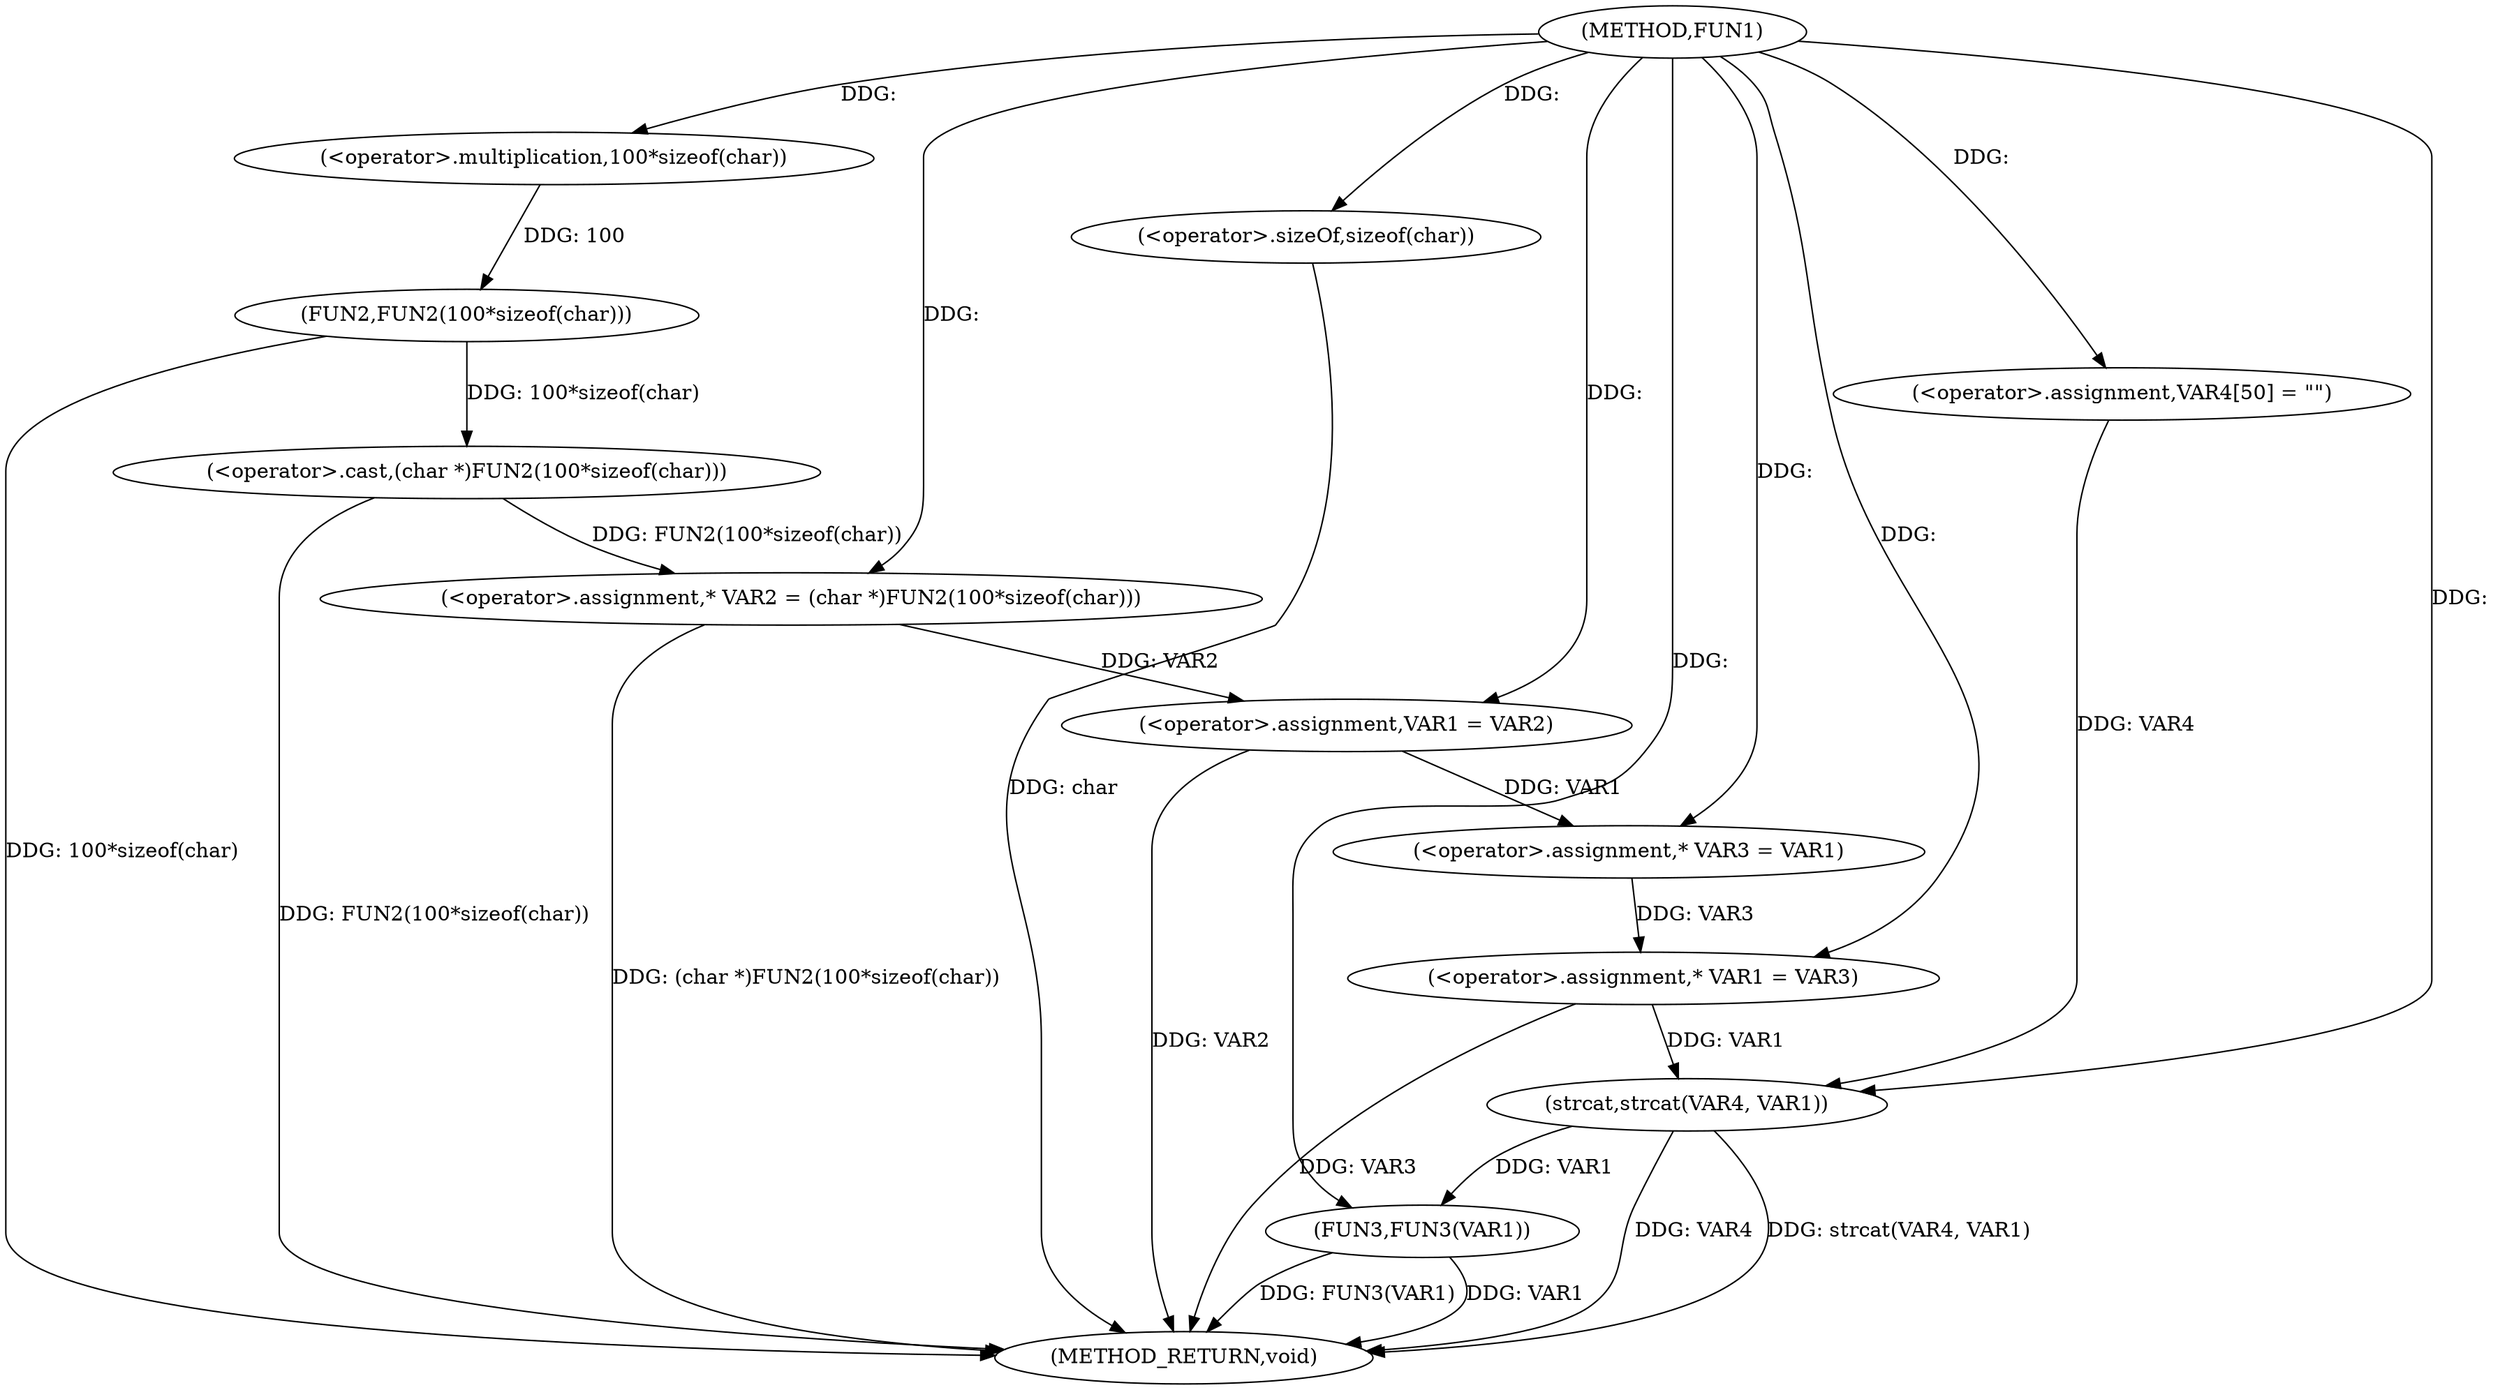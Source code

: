 digraph FUN1 {  
"1000100" [label = "(METHOD,FUN1)" ]
"1000135" [label = "(METHOD_RETURN,void)" ]
"1000104" [label = "(<operator>.assignment,* VAR2 = (char *)FUN2(100*sizeof(char)))" ]
"1000106" [label = "(<operator>.cast,(char *)FUN2(100*sizeof(char)))" ]
"1000108" [label = "(FUN2,FUN2(100*sizeof(char)))" ]
"1000109" [label = "(<operator>.multiplication,100*sizeof(char))" ]
"1000111" [label = "(<operator>.sizeOf,sizeof(char))" ]
"1000113" [label = "(<operator>.assignment,VAR1 = VAR2)" ]
"1000118" [label = "(<operator>.assignment,* VAR3 = VAR1)" ]
"1000122" [label = "(<operator>.assignment,* VAR1 = VAR3)" ]
"1000127" [label = "(<operator>.assignment,VAR4[50] = \"\")" ]
"1000130" [label = "(strcat,strcat(VAR4, VAR1))" ]
"1000133" [label = "(FUN3,FUN3(VAR1))" ]
  "1000130" -> "1000135"  [ label = "DDG: strcat(VAR4, VAR1)"] 
  "1000106" -> "1000135"  [ label = "DDG: FUN2(100*sizeof(char))"] 
  "1000133" -> "1000135"  [ label = "DDG: VAR1"] 
  "1000113" -> "1000135"  [ label = "DDG: VAR2"] 
  "1000133" -> "1000135"  [ label = "DDG: FUN3(VAR1)"] 
  "1000111" -> "1000135"  [ label = "DDG: char"] 
  "1000104" -> "1000135"  [ label = "DDG: (char *)FUN2(100*sizeof(char))"] 
  "1000108" -> "1000135"  [ label = "DDG: 100*sizeof(char)"] 
  "1000130" -> "1000135"  [ label = "DDG: VAR4"] 
  "1000122" -> "1000135"  [ label = "DDG: VAR3"] 
  "1000106" -> "1000104"  [ label = "DDG: FUN2(100*sizeof(char))"] 
  "1000100" -> "1000104"  [ label = "DDG: "] 
  "1000108" -> "1000106"  [ label = "DDG: 100*sizeof(char)"] 
  "1000109" -> "1000108"  [ label = "DDG: 100"] 
  "1000100" -> "1000109"  [ label = "DDG: "] 
  "1000100" -> "1000111"  [ label = "DDG: "] 
  "1000104" -> "1000113"  [ label = "DDG: VAR2"] 
  "1000100" -> "1000113"  [ label = "DDG: "] 
  "1000113" -> "1000118"  [ label = "DDG: VAR1"] 
  "1000100" -> "1000118"  [ label = "DDG: "] 
  "1000118" -> "1000122"  [ label = "DDG: VAR3"] 
  "1000100" -> "1000122"  [ label = "DDG: "] 
  "1000100" -> "1000127"  [ label = "DDG: "] 
  "1000127" -> "1000130"  [ label = "DDG: VAR4"] 
  "1000100" -> "1000130"  [ label = "DDG: "] 
  "1000122" -> "1000130"  [ label = "DDG: VAR1"] 
  "1000130" -> "1000133"  [ label = "DDG: VAR1"] 
  "1000100" -> "1000133"  [ label = "DDG: "] 
}
